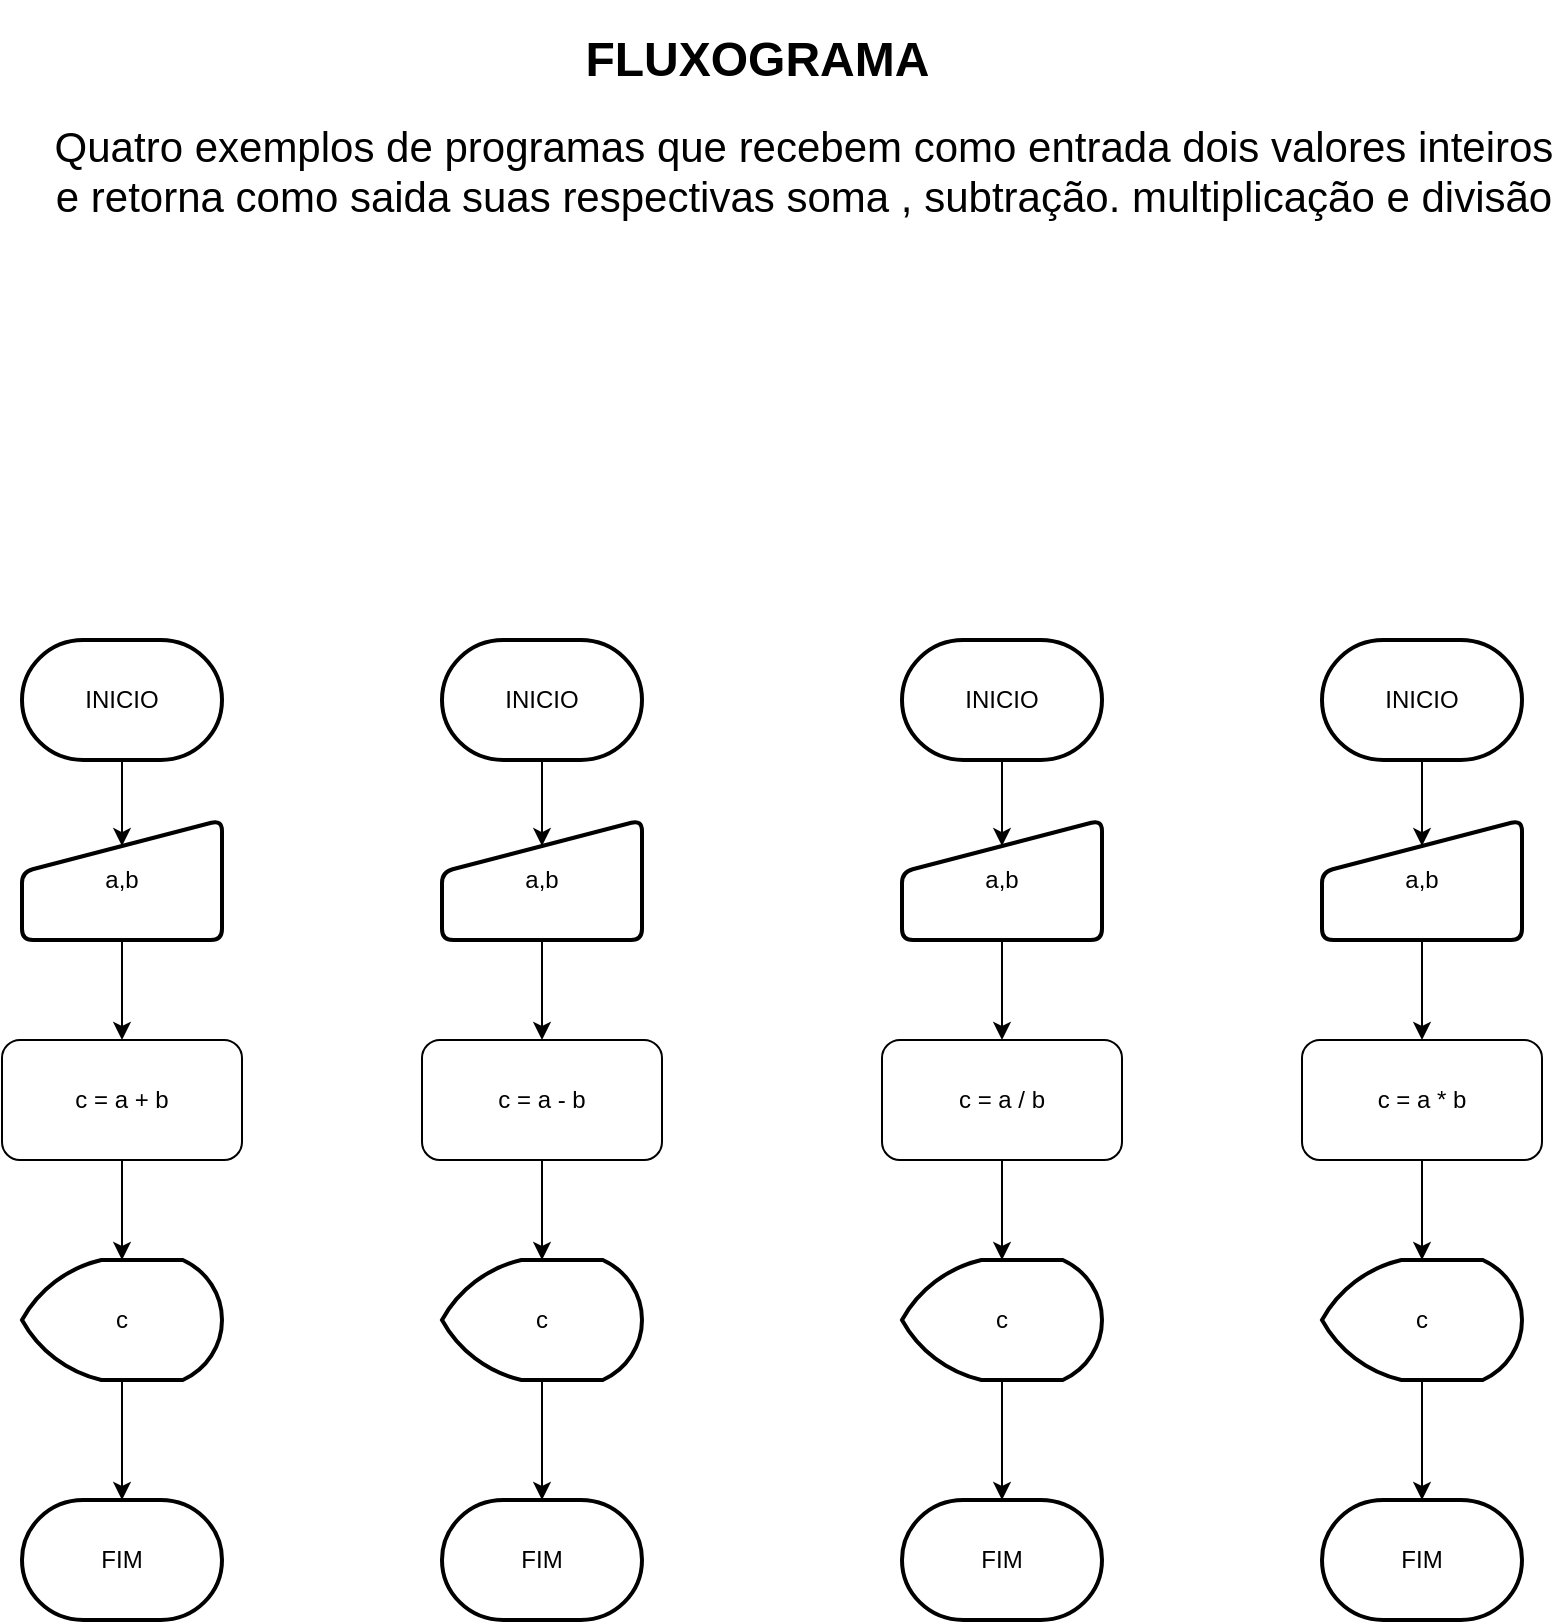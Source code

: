 <mxfile version="20.2.0" type="device" pages="2"><diagram id="PQ33vFFqYnqZrOa-beqR" name="Página-1"><mxGraphModel dx="813" dy="454" grid="1" gridSize="10" guides="1" tooltips="1" connect="1" arrows="1" fold="1" page="1" pageScale="1" pageWidth="827" pageHeight="1169" math="0" shadow="0"><root><mxCell id="0"/><mxCell id="1" parent="0"/><mxCell id="KbfH_-qDBjdwSIqgUqC8-5" value="" style="edgeStyle=orthogonalEdgeStyle;rounded=0;orthogonalLoop=1;jettySize=auto;html=1;entryX=0.5;entryY=0.217;entryDx=0;entryDy=0;entryPerimeter=0;" edge="1" parent="1" source="KbfH_-qDBjdwSIqgUqC8-1" target="KbfH_-qDBjdwSIqgUqC8-2"><mxGeometry relative="1" as="geometry"/></mxCell><mxCell id="KbfH_-qDBjdwSIqgUqC8-1" value="INICIO" style="strokeWidth=2;html=1;shape=mxgraph.flowchart.terminator;whiteSpace=wrap;" vertex="1" parent="1"><mxGeometry x="30" y="350" width="100" height="60" as="geometry"/></mxCell><mxCell id="KbfH_-qDBjdwSIqgUqC8-6" style="edgeStyle=orthogonalEdgeStyle;rounded=0;orthogonalLoop=1;jettySize=auto;html=1;entryX=0.5;entryY=0;entryDx=0;entryDy=0;" edge="1" parent="1" source="KbfH_-qDBjdwSIqgUqC8-2" target="KbfH_-qDBjdwSIqgUqC8-3"><mxGeometry relative="1" as="geometry"/></mxCell><mxCell id="KbfH_-qDBjdwSIqgUqC8-2" value="a,b" style="html=1;strokeWidth=2;shape=manualInput;whiteSpace=wrap;rounded=1;size=26;arcSize=11;" vertex="1" parent="1"><mxGeometry x="30" y="440" width="100" height="60" as="geometry"/></mxCell><mxCell id="KbfH_-qDBjdwSIqgUqC8-7" style="edgeStyle=orthogonalEdgeStyle;rounded=0;orthogonalLoop=1;jettySize=auto;html=1;entryX=0.5;entryY=0;entryDx=0;entryDy=0;entryPerimeter=0;" edge="1" parent="1" source="KbfH_-qDBjdwSIqgUqC8-3" target="KbfH_-qDBjdwSIqgUqC8-4"><mxGeometry relative="1" as="geometry"/></mxCell><mxCell id="KbfH_-qDBjdwSIqgUqC8-3" value="c = a + b" style="rounded=1;whiteSpace=wrap;html=1;" vertex="1" parent="1"><mxGeometry x="20" y="550" width="120" height="60" as="geometry"/></mxCell><mxCell id="KbfH_-qDBjdwSIqgUqC8-9" style="edgeStyle=orthogonalEdgeStyle;rounded=0;orthogonalLoop=1;jettySize=auto;html=1;entryX=0.5;entryY=0;entryDx=0;entryDy=0;entryPerimeter=0;" edge="1" parent="1" source="KbfH_-qDBjdwSIqgUqC8-4" target="KbfH_-qDBjdwSIqgUqC8-8"><mxGeometry relative="1" as="geometry"/></mxCell><mxCell id="KbfH_-qDBjdwSIqgUqC8-4" value="c" style="strokeWidth=2;html=1;shape=mxgraph.flowchart.display;whiteSpace=wrap;" vertex="1" parent="1"><mxGeometry x="30" y="660" width="100" height="60" as="geometry"/></mxCell><mxCell id="KbfH_-qDBjdwSIqgUqC8-8" value="FIM" style="strokeWidth=2;html=1;shape=mxgraph.flowchart.terminator;whiteSpace=wrap;" vertex="1" parent="1"><mxGeometry x="30" y="780" width="100" height="60" as="geometry"/></mxCell><mxCell id="KbfH_-qDBjdwSIqgUqC8-10" value="" style="edgeStyle=orthogonalEdgeStyle;rounded=0;orthogonalLoop=1;jettySize=auto;html=1;entryX=0.5;entryY=0.217;entryDx=0;entryDy=0;entryPerimeter=0;" edge="1" source="KbfH_-qDBjdwSIqgUqC8-11" target="KbfH_-qDBjdwSIqgUqC8-13" parent="1"><mxGeometry relative="1" as="geometry"/></mxCell><mxCell id="KbfH_-qDBjdwSIqgUqC8-11" value="INICIO" style="strokeWidth=2;html=1;shape=mxgraph.flowchart.terminator;whiteSpace=wrap;" vertex="1" parent="1"><mxGeometry x="240" y="350" width="100" height="60" as="geometry"/></mxCell><mxCell id="KbfH_-qDBjdwSIqgUqC8-12" style="edgeStyle=orthogonalEdgeStyle;rounded=0;orthogonalLoop=1;jettySize=auto;html=1;entryX=0.5;entryY=0;entryDx=0;entryDy=0;" edge="1" source="KbfH_-qDBjdwSIqgUqC8-13" target="KbfH_-qDBjdwSIqgUqC8-15" parent="1"><mxGeometry relative="1" as="geometry"/></mxCell><mxCell id="KbfH_-qDBjdwSIqgUqC8-13" value="a,b" style="html=1;strokeWidth=2;shape=manualInput;whiteSpace=wrap;rounded=1;size=26;arcSize=11;" vertex="1" parent="1"><mxGeometry x="240" y="440" width="100" height="60" as="geometry"/></mxCell><mxCell id="KbfH_-qDBjdwSIqgUqC8-14" style="edgeStyle=orthogonalEdgeStyle;rounded=0;orthogonalLoop=1;jettySize=auto;html=1;entryX=0.5;entryY=0;entryDx=0;entryDy=0;entryPerimeter=0;" edge="1" source="KbfH_-qDBjdwSIqgUqC8-15" target="KbfH_-qDBjdwSIqgUqC8-17" parent="1"><mxGeometry relative="1" as="geometry"/></mxCell><mxCell id="KbfH_-qDBjdwSIqgUqC8-15" value="c = a - b" style="rounded=1;whiteSpace=wrap;html=1;" vertex="1" parent="1"><mxGeometry x="230" y="550" width="120" height="60" as="geometry"/></mxCell><mxCell id="KbfH_-qDBjdwSIqgUqC8-16" style="edgeStyle=orthogonalEdgeStyle;rounded=0;orthogonalLoop=1;jettySize=auto;html=1;entryX=0.5;entryY=0;entryDx=0;entryDy=0;entryPerimeter=0;" edge="1" source="KbfH_-qDBjdwSIqgUqC8-17" target="KbfH_-qDBjdwSIqgUqC8-18" parent="1"><mxGeometry relative="1" as="geometry"/></mxCell><mxCell id="KbfH_-qDBjdwSIqgUqC8-17" value="c" style="strokeWidth=2;html=1;shape=mxgraph.flowchart.display;whiteSpace=wrap;" vertex="1" parent="1"><mxGeometry x="240" y="660" width="100" height="60" as="geometry"/></mxCell><mxCell id="KbfH_-qDBjdwSIqgUqC8-18" value="FIM" style="strokeWidth=2;html=1;shape=mxgraph.flowchart.terminator;whiteSpace=wrap;" vertex="1" parent="1"><mxGeometry x="240" y="780" width="100" height="60" as="geometry"/></mxCell><mxCell id="KbfH_-qDBjdwSIqgUqC8-19" value="" style="edgeStyle=orthogonalEdgeStyle;rounded=0;orthogonalLoop=1;jettySize=auto;html=1;entryX=0.5;entryY=0.217;entryDx=0;entryDy=0;entryPerimeter=0;" edge="1" parent="1" source="KbfH_-qDBjdwSIqgUqC8-20" target="KbfH_-qDBjdwSIqgUqC8-22"><mxGeometry relative="1" as="geometry"/></mxCell><mxCell id="KbfH_-qDBjdwSIqgUqC8-20" value="INICIO" style="strokeWidth=2;html=1;shape=mxgraph.flowchart.terminator;whiteSpace=wrap;" vertex="1" parent="1"><mxGeometry x="470" y="350" width="100" height="60" as="geometry"/></mxCell><mxCell id="KbfH_-qDBjdwSIqgUqC8-21" style="edgeStyle=orthogonalEdgeStyle;rounded=0;orthogonalLoop=1;jettySize=auto;html=1;entryX=0.5;entryY=0;entryDx=0;entryDy=0;" edge="1" parent="1" source="KbfH_-qDBjdwSIqgUqC8-22" target="KbfH_-qDBjdwSIqgUqC8-24"><mxGeometry relative="1" as="geometry"/></mxCell><mxCell id="KbfH_-qDBjdwSIqgUqC8-22" value="a,b" style="html=1;strokeWidth=2;shape=manualInput;whiteSpace=wrap;rounded=1;size=26;arcSize=11;" vertex="1" parent="1"><mxGeometry x="470" y="440" width="100" height="60" as="geometry"/></mxCell><mxCell id="KbfH_-qDBjdwSIqgUqC8-23" style="edgeStyle=orthogonalEdgeStyle;rounded=0;orthogonalLoop=1;jettySize=auto;html=1;entryX=0.5;entryY=0;entryDx=0;entryDy=0;entryPerimeter=0;" edge="1" parent="1" source="KbfH_-qDBjdwSIqgUqC8-24" target="KbfH_-qDBjdwSIqgUqC8-26"><mxGeometry relative="1" as="geometry"/></mxCell><mxCell id="KbfH_-qDBjdwSIqgUqC8-24" value="c = a / b" style="rounded=1;whiteSpace=wrap;html=1;" vertex="1" parent="1"><mxGeometry x="460" y="550" width="120" height="60" as="geometry"/></mxCell><mxCell id="KbfH_-qDBjdwSIqgUqC8-25" style="edgeStyle=orthogonalEdgeStyle;rounded=0;orthogonalLoop=1;jettySize=auto;html=1;entryX=0.5;entryY=0;entryDx=0;entryDy=0;entryPerimeter=0;" edge="1" parent="1" source="KbfH_-qDBjdwSIqgUqC8-26" target="KbfH_-qDBjdwSIqgUqC8-27"><mxGeometry relative="1" as="geometry"/></mxCell><mxCell id="KbfH_-qDBjdwSIqgUqC8-26" value="c" style="strokeWidth=2;html=1;shape=mxgraph.flowchart.display;whiteSpace=wrap;" vertex="1" parent="1"><mxGeometry x="470" y="660" width="100" height="60" as="geometry"/></mxCell><mxCell id="KbfH_-qDBjdwSIqgUqC8-27" value="FIM" style="strokeWidth=2;html=1;shape=mxgraph.flowchart.terminator;whiteSpace=wrap;" vertex="1" parent="1"><mxGeometry x="470" y="780" width="100" height="60" as="geometry"/></mxCell><mxCell id="KbfH_-qDBjdwSIqgUqC8-28" value="" style="edgeStyle=orthogonalEdgeStyle;rounded=0;orthogonalLoop=1;jettySize=auto;html=1;entryX=0.5;entryY=0.217;entryDx=0;entryDy=0;entryPerimeter=0;" edge="1" parent="1" source="KbfH_-qDBjdwSIqgUqC8-29" target="KbfH_-qDBjdwSIqgUqC8-31"><mxGeometry relative="1" as="geometry"/></mxCell><mxCell id="KbfH_-qDBjdwSIqgUqC8-29" value="INICIO" style="strokeWidth=2;html=1;shape=mxgraph.flowchart.terminator;whiteSpace=wrap;" vertex="1" parent="1"><mxGeometry x="680" y="350" width="100" height="60" as="geometry"/></mxCell><mxCell id="KbfH_-qDBjdwSIqgUqC8-30" style="edgeStyle=orthogonalEdgeStyle;rounded=0;orthogonalLoop=1;jettySize=auto;html=1;entryX=0.5;entryY=0;entryDx=0;entryDy=0;" edge="1" parent="1" source="KbfH_-qDBjdwSIqgUqC8-31" target="KbfH_-qDBjdwSIqgUqC8-33"><mxGeometry relative="1" as="geometry"/></mxCell><mxCell id="KbfH_-qDBjdwSIqgUqC8-31" value="a,b" style="html=1;strokeWidth=2;shape=manualInput;whiteSpace=wrap;rounded=1;size=26;arcSize=11;" vertex="1" parent="1"><mxGeometry x="680" y="440" width="100" height="60" as="geometry"/></mxCell><mxCell id="KbfH_-qDBjdwSIqgUqC8-32" style="edgeStyle=orthogonalEdgeStyle;rounded=0;orthogonalLoop=1;jettySize=auto;html=1;entryX=0.5;entryY=0;entryDx=0;entryDy=0;entryPerimeter=0;" edge="1" parent="1" source="KbfH_-qDBjdwSIqgUqC8-33" target="KbfH_-qDBjdwSIqgUqC8-35"><mxGeometry relative="1" as="geometry"/></mxCell><mxCell id="KbfH_-qDBjdwSIqgUqC8-33" value="c = a * b" style="rounded=1;whiteSpace=wrap;html=1;" vertex="1" parent="1"><mxGeometry x="670" y="550" width="120" height="60" as="geometry"/></mxCell><mxCell id="KbfH_-qDBjdwSIqgUqC8-34" style="edgeStyle=orthogonalEdgeStyle;rounded=0;orthogonalLoop=1;jettySize=auto;html=1;entryX=0.5;entryY=0;entryDx=0;entryDy=0;entryPerimeter=0;" edge="1" parent="1" source="KbfH_-qDBjdwSIqgUqC8-35" target="KbfH_-qDBjdwSIqgUqC8-36"><mxGeometry relative="1" as="geometry"/></mxCell><mxCell id="KbfH_-qDBjdwSIqgUqC8-35" value="c" style="strokeWidth=2;html=1;shape=mxgraph.flowchart.display;whiteSpace=wrap;" vertex="1" parent="1"><mxGeometry x="680" y="660" width="100" height="60" as="geometry"/></mxCell><mxCell id="KbfH_-qDBjdwSIqgUqC8-36" value="FIM" style="strokeWidth=2;html=1;shape=mxgraph.flowchart.terminator;whiteSpace=wrap;" vertex="1" parent="1"><mxGeometry x="680" y="780" width="100" height="60" as="geometry"/></mxCell><mxCell id="KbfH_-qDBjdwSIqgUqC8-38" value="&lt;h1&gt;&lt;span style=&quot;white-space: pre;&quot;&gt;&#9;&lt;/span&gt;&lt;span style=&quot;white-space: pre;&quot;&gt;&#9;&lt;/span&gt;&lt;span style=&quot;white-space: pre;&quot;&gt;&#9;&lt;/span&gt;&lt;span style=&quot;white-space: pre;&quot;&gt;&#9;&lt;/span&gt;&lt;span style=&quot;white-space: pre;&quot;&gt;&#9;&lt;/span&gt;FLUXOGRAMA&lt;/h1&gt;&lt;p style=&quot;text-align: center;&quot;&gt;&lt;font style=&quot;font-size: 21px;&quot;&gt;Quatro exemplos de programas que recebem como entrada dois valores inteiros e retorna como saida suas respectivas soma , subtração. multiplicação e divisão&lt;/font&gt;&lt;/p&gt;" style="text;html=1;strokeColor=none;fillColor=none;spacing=5;spacingTop=-20;whiteSpace=wrap;overflow=hidden;rounded=0;" vertex="1" parent="1"><mxGeometry x="40" y="40" width="760" height="120" as="geometry"/></mxCell></root></mxGraphModel></diagram><diagram id="2Bh1rRu5kP7u8_-S78QP" name="Página-1"><mxGraphModel dx="1422" dy="794" grid="1" gridSize="10" guides="1" tooltips="1" connect="1" arrows="1" fold="1" page="1" pageScale="1" pageWidth="827" pageHeight="1169" math="0" shadow="0"><root><mxCell id="0"/><mxCell id="1" parent="0"/></root></mxGraphModel></diagram></mxfile>